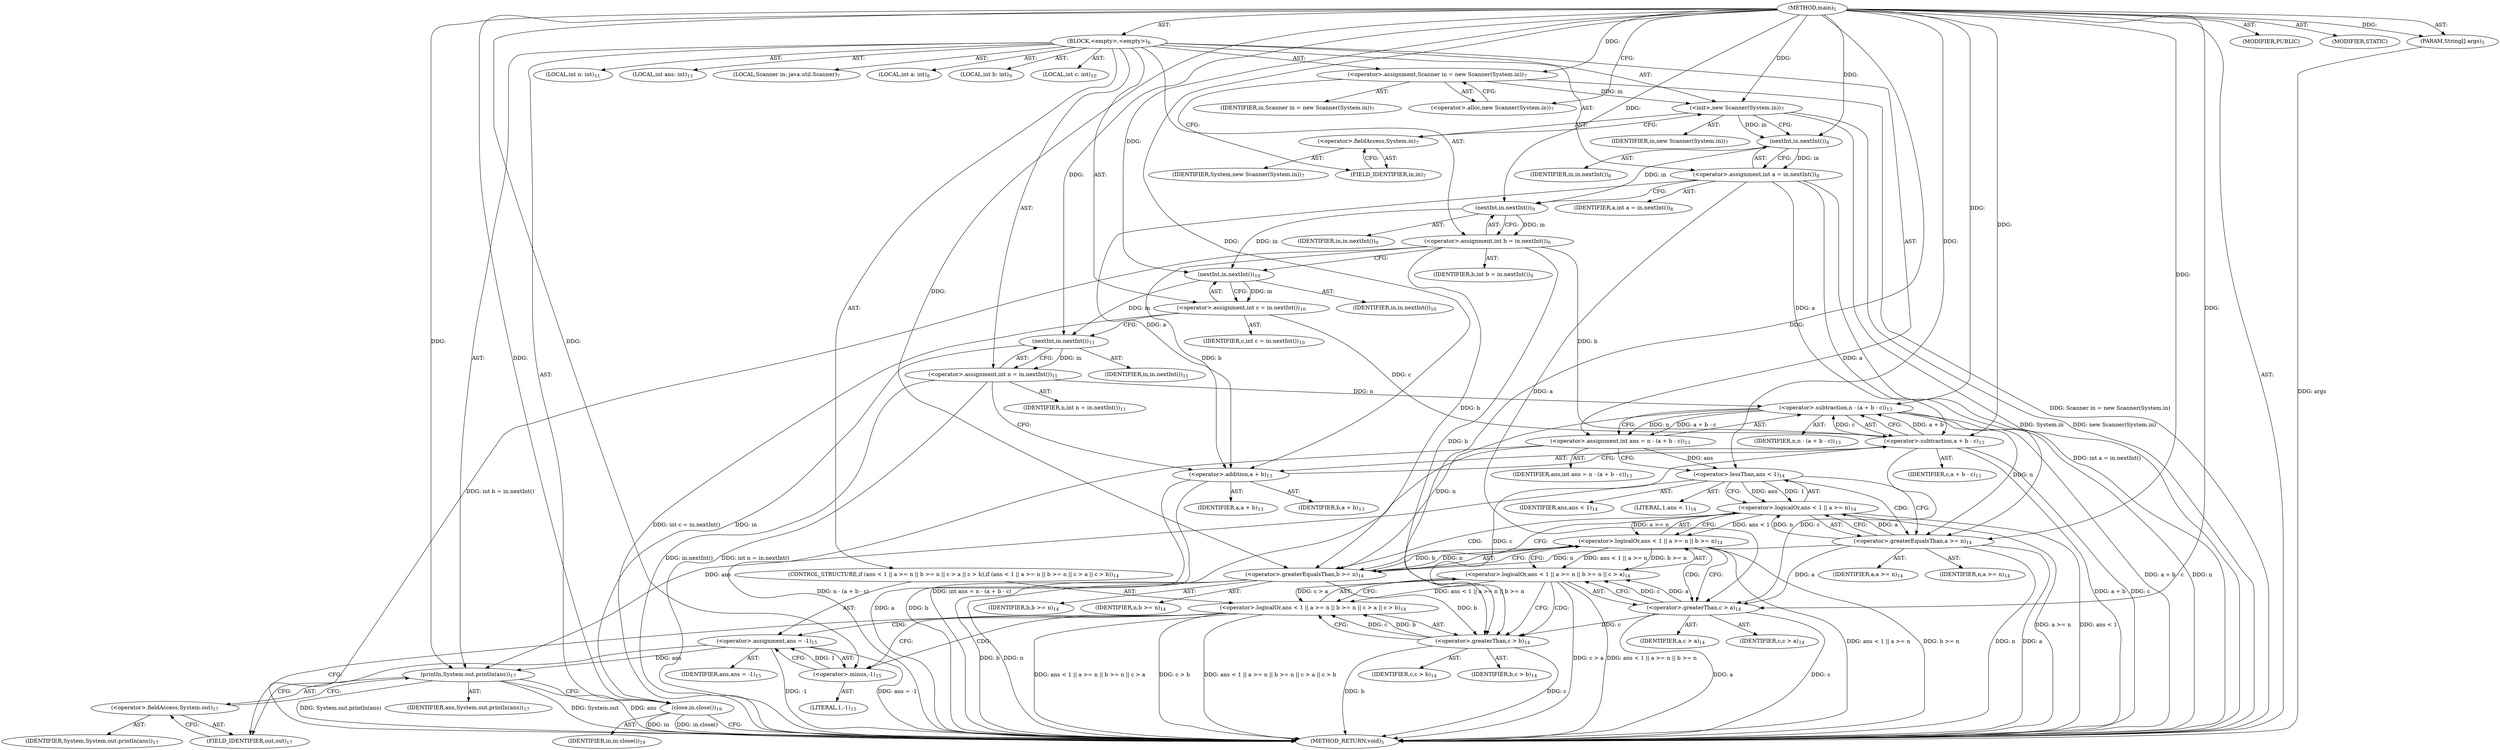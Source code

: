 digraph "main" {  
"19" [label = <(METHOD,main)<SUB>5</SUB>> ]
"20" [label = <(PARAM,String[] args)<SUB>5</SUB>> ]
"21" [label = <(BLOCK,&lt;empty&gt;,&lt;empty&gt;)<SUB>6</SUB>> ]
"4" [label = <(LOCAL,Scanner in: java.util.Scanner)<SUB>7</SUB>> ]
"22" [label = <(&lt;operator&gt;.assignment,Scanner in = new Scanner(System.in))<SUB>7</SUB>> ]
"23" [label = <(IDENTIFIER,in,Scanner in = new Scanner(System.in))<SUB>7</SUB>> ]
"24" [label = <(&lt;operator&gt;.alloc,new Scanner(System.in))<SUB>7</SUB>> ]
"25" [label = <(&lt;init&gt;,new Scanner(System.in))<SUB>7</SUB>> ]
"3" [label = <(IDENTIFIER,in,new Scanner(System.in))<SUB>7</SUB>> ]
"26" [label = <(&lt;operator&gt;.fieldAccess,System.in)<SUB>7</SUB>> ]
"27" [label = <(IDENTIFIER,System,new Scanner(System.in))<SUB>7</SUB>> ]
"28" [label = <(FIELD_IDENTIFIER,in,in)<SUB>7</SUB>> ]
"29" [label = <(LOCAL,int a: int)<SUB>8</SUB>> ]
"30" [label = <(&lt;operator&gt;.assignment,int a = in.nextInt())<SUB>8</SUB>> ]
"31" [label = <(IDENTIFIER,a,int a = in.nextInt())<SUB>8</SUB>> ]
"32" [label = <(nextInt,in.nextInt())<SUB>8</SUB>> ]
"33" [label = <(IDENTIFIER,in,in.nextInt())<SUB>8</SUB>> ]
"34" [label = <(LOCAL,int b: int)<SUB>9</SUB>> ]
"35" [label = <(&lt;operator&gt;.assignment,int b = in.nextInt())<SUB>9</SUB>> ]
"36" [label = <(IDENTIFIER,b,int b = in.nextInt())<SUB>9</SUB>> ]
"37" [label = <(nextInt,in.nextInt())<SUB>9</SUB>> ]
"38" [label = <(IDENTIFIER,in,in.nextInt())<SUB>9</SUB>> ]
"39" [label = <(LOCAL,int c: int)<SUB>10</SUB>> ]
"40" [label = <(&lt;operator&gt;.assignment,int c = in.nextInt())<SUB>10</SUB>> ]
"41" [label = <(IDENTIFIER,c,int c = in.nextInt())<SUB>10</SUB>> ]
"42" [label = <(nextInt,in.nextInt())<SUB>10</SUB>> ]
"43" [label = <(IDENTIFIER,in,in.nextInt())<SUB>10</SUB>> ]
"44" [label = <(LOCAL,int n: int)<SUB>11</SUB>> ]
"45" [label = <(&lt;operator&gt;.assignment,int n = in.nextInt())<SUB>11</SUB>> ]
"46" [label = <(IDENTIFIER,n,int n = in.nextInt())<SUB>11</SUB>> ]
"47" [label = <(nextInt,in.nextInt())<SUB>11</SUB>> ]
"48" [label = <(IDENTIFIER,in,in.nextInt())<SUB>11</SUB>> ]
"49" [label = <(LOCAL,int ans: int)<SUB>13</SUB>> ]
"50" [label = <(&lt;operator&gt;.assignment,int ans = n - (a + b - c))<SUB>13</SUB>> ]
"51" [label = <(IDENTIFIER,ans,int ans = n - (a + b - c))<SUB>13</SUB>> ]
"52" [label = <(&lt;operator&gt;.subtraction,n - (a + b - c))<SUB>13</SUB>> ]
"53" [label = <(IDENTIFIER,n,n - (a + b - c))<SUB>13</SUB>> ]
"54" [label = <(&lt;operator&gt;.subtraction,a + b - c)<SUB>13</SUB>> ]
"55" [label = <(&lt;operator&gt;.addition,a + b)<SUB>13</SUB>> ]
"56" [label = <(IDENTIFIER,a,a + b)<SUB>13</SUB>> ]
"57" [label = <(IDENTIFIER,b,a + b)<SUB>13</SUB>> ]
"58" [label = <(IDENTIFIER,c,a + b - c)<SUB>13</SUB>> ]
"59" [label = <(CONTROL_STRUCTURE,if (ans &lt; 1 || a &gt;= n || b &gt;= n || c &gt; a || c &gt; b),if (ans &lt; 1 || a &gt;= n || b &gt;= n || c &gt; a || c &gt; b))<SUB>14</SUB>> ]
"60" [label = <(&lt;operator&gt;.logicalOr,ans &lt; 1 || a &gt;= n || b &gt;= n || c &gt; a || c &gt; b)<SUB>14</SUB>> ]
"61" [label = <(&lt;operator&gt;.logicalOr,ans &lt; 1 || a &gt;= n || b &gt;= n || c &gt; a)<SUB>14</SUB>> ]
"62" [label = <(&lt;operator&gt;.logicalOr,ans &lt; 1 || a &gt;= n || b &gt;= n)<SUB>14</SUB>> ]
"63" [label = <(&lt;operator&gt;.logicalOr,ans &lt; 1 || a &gt;= n)<SUB>14</SUB>> ]
"64" [label = <(&lt;operator&gt;.lessThan,ans &lt; 1)<SUB>14</SUB>> ]
"65" [label = <(IDENTIFIER,ans,ans &lt; 1)<SUB>14</SUB>> ]
"66" [label = <(LITERAL,1,ans &lt; 1)<SUB>14</SUB>> ]
"67" [label = <(&lt;operator&gt;.greaterEqualsThan,a &gt;= n)<SUB>14</SUB>> ]
"68" [label = <(IDENTIFIER,a,a &gt;= n)<SUB>14</SUB>> ]
"69" [label = <(IDENTIFIER,n,a &gt;= n)<SUB>14</SUB>> ]
"70" [label = <(&lt;operator&gt;.greaterEqualsThan,b &gt;= n)<SUB>14</SUB>> ]
"71" [label = <(IDENTIFIER,b,b &gt;= n)<SUB>14</SUB>> ]
"72" [label = <(IDENTIFIER,n,b &gt;= n)<SUB>14</SUB>> ]
"73" [label = <(&lt;operator&gt;.greaterThan,c &gt; a)<SUB>14</SUB>> ]
"74" [label = <(IDENTIFIER,c,c &gt; a)<SUB>14</SUB>> ]
"75" [label = <(IDENTIFIER,a,c &gt; a)<SUB>14</SUB>> ]
"76" [label = <(&lt;operator&gt;.greaterThan,c &gt; b)<SUB>14</SUB>> ]
"77" [label = <(IDENTIFIER,c,c &gt; b)<SUB>14</SUB>> ]
"78" [label = <(IDENTIFIER,b,c &gt; b)<SUB>14</SUB>> ]
"79" [label = <(&lt;operator&gt;.assignment,ans = -1)<SUB>15</SUB>> ]
"80" [label = <(IDENTIFIER,ans,ans = -1)<SUB>15</SUB>> ]
"81" [label = <(&lt;operator&gt;.minus,-1)<SUB>15</SUB>> ]
"82" [label = <(LITERAL,1,-1)<SUB>15</SUB>> ]
"83" [label = <(println,System.out.println(ans))<SUB>17</SUB>> ]
"84" [label = <(&lt;operator&gt;.fieldAccess,System.out)<SUB>17</SUB>> ]
"85" [label = <(IDENTIFIER,System,System.out.println(ans))<SUB>17</SUB>> ]
"86" [label = <(FIELD_IDENTIFIER,out,out)<SUB>17</SUB>> ]
"87" [label = <(IDENTIFIER,ans,System.out.println(ans))<SUB>17</SUB>> ]
"88" [label = <(close,in.close())<SUB>19</SUB>> ]
"89" [label = <(IDENTIFIER,in,in.close())<SUB>19</SUB>> ]
"90" [label = <(MODIFIER,PUBLIC)> ]
"91" [label = <(MODIFIER,STATIC)> ]
"92" [label = <(METHOD_RETURN,void)<SUB>5</SUB>> ]
  "19" -> "20"  [ label = "AST: "] 
  "19" -> "21"  [ label = "AST: "] 
  "19" -> "90"  [ label = "AST: "] 
  "19" -> "91"  [ label = "AST: "] 
  "19" -> "92"  [ label = "AST: "] 
  "21" -> "4"  [ label = "AST: "] 
  "21" -> "22"  [ label = "AST: "] 
  "21" -> "25"  [ label = "AST: "] 
  "21" -> "29"  [ label = "AST: "] 
  "21" -> "30"  [ label = "AST: "] 
  "21" -> "34"  [ label = "AST: "] 
  "21" -> "35"  [ label = "AST: "] 
  "21" -> "39"  [ label = "AST: "] 
  "21" -> "40"  [ label = "AST: "] 
  "21" -> "44"  [ label = "AST: "] 
  "21" -> "45"  [ label = "AST: "] 
  "21" -> "49"  [ label = "AST: "] 
  "21" -> "50"  [ label = "AST: "] 
  "21" -> "59"  [ label = "AST: "] 
  "21" -> "83"  [ label = "AST: "] 
  "21" -> "88"  [ label = "AST: "] 
  "22" -> "23"  [ label = "AST: "] 
  "22" -> "24"  [ label = "AST: "] 
  "25" -> "3"  [ label = "AST: "] 
  "25" -> "26"  [ label = "AST: "] 
  "26" -> "27"  [ label = "AST: "] 
  "26" -> "28"  [ label = "AST: "] 
  "30" -> "31"  [ label = "AST: "] 
  "30" -> "32"  [ label = "AST: "] 
  "32" -> "33"  [ label = "AST: "] 
  "35" -> "36"  [ label = "AST: "] 
  "35" -> "37"  [ label = "AST: "] 
  "37" -> "38"  [ label = "AST: "] 
  "40" -> "41"  [ label = "AST: "] 
  "40" -> "42"  [ label = "AST: "] 
  "42" -> "43"  [ label = "AST: "] 
  "45" -> "46"  [ label = "AST: "] 
  "45" -> "47"  [ label = "AST: "] 
  "47" -> "48"  [ label = "AST: "] 
  "50" -> "51"  [ label = "AST: "] 
  "50" -> "52"  [ label = "AST: "] 
  "52" -> "53"  [ label = "AST: "] 
  "52" -> "54"  [ label = "AST: "] 
  "54" -> "55"  [ label = "AST: "] 
  "54" -> "58"  [ label = "AST: "] 
  "55" -> "56"  [ label = "AST: "] 
  "55" -> "57"  [ label = "AST: "] 
  "59" -> "60"  [ label = "AST: "] 
  "59" -> "79"  [ label = "AST: "] 
  "60" -> "61"  [ label = "AST: "] 
  "60" -> "76"  [ label = "AST: "] 
  "61" -> "62"  [ label = "AST: "] 
  "61" -> "73"  [ label = "AST: "] 
  "62" -> "63"  [ label = "AST: "] 
  "62" -> "70"  [ label = "AST: "] 
  "63" -> "64"  [ label = "AST: "] 
  "63" -> "67"  [ label = "AST: "] 
  "64" -> "65"  [ label = "AST: "] 
  "64" -> "66"  [ label = "AST: "] 
  "67" -> "68"  [ label = "AST: "] 
  "67" -> "69"  [ label = "AST: "] 
  "70" -> "71"  [ label = "AST: "] 
  "70" -> "72"  [ label = "AST: "] 
  "73" -> "74"  [ label = "AST: "] 
  "73" -> "75"  [ label = "AST: "] 
  "76" -> "77"  [ label = "AST: "] 
  "76" -> "78"  [ label = "AST: "] 
  "79" -> "80"  [ label = "AST: "] 
  "79" -> "81"  [ label = "AST: "] 
  "81" -> "82"  [ label = "AST: "] 
  "83" -> "84"  [ label = "AST: "] 
  "83" -> "87"  [ label = "AST: "] 
  "84" -> "85"  [ label = "AST: "] 
  "84" -> "86"  [ label = "AST: "] 
  "88" -> "89"  [ label = "AST: "] 
  "22" -> "28"  [ label = "CFG: "] 
  "25" -> "32"  [ label = "CFG: "] 
  "30" -> "37"  [ label = "CFG: "] 
  "35" -> "42"  [ label = "CFG: "] 
  "40" -> "47"  [ label = "CFG: "] 
  "45" -> "55"  [ label = "CFG: "] 
  "50" -> "64"  [ label = "CFG: "] 
  "83" -> "88"  [ label = "CFG: "] 
  "88" -> "92"  [ label = "CFG: "] 
  "24" -> "22"  [ label = "CFG: "] 
  "26" -> "25"  [ label = "CFG: "] 
  "32" -> "30"  [ label = "CFG: "] 
  "37" -> "35"  [ label = "CFG: "] 
  "42" -> "40"  [ label = "CFG: "] 
  "47" -> "45"  [ label = "CFG: "] 
  "52" -> "50"  [ label = "CFG: "] 
  "60" -> "81"  [ label = "CFG: "] 
  "60" -> "86"  [ label = "CFG: "] 
  "79" -> "86"  [ label = "CFG: "] 
  "84" -> "83"  [ label = "CFG: "] 
  "28" -> "26"  [ label = "CFG: "] 
  "54" -> "52"  [ label = "CFG: "] 
  "61" -> "60"  [ label = "CFG: "] 
  "61" -> "76"  [ label = "CFG: "] 
  "76" -> "60"  [ label = "CFG: "] 
  "81" -> "79"  [ label = "CFG: "] 
  "86" -> "84"  [ label = "CFG: "] 
  "55" -> "54"  [ label = "CFG: "] 
  "62" -> "61"  [ label = "CFG: "] 
  "62" -> "73"  [ label = "CFG: "] 
  "73" -> "61"  [ label = "CFG: "] 
  "63" -> "62"  [ label = "CFG: "] 
  "63" -> "70"  [ label = "CFG: "] 
  "70" -> "62"  [ label = "CFG: "] 
  "64" -> "63"  [ label = "CFG: "] 
  "64" -> "67"  [ label = "CFG: "] 
  "67" -> "63"  [ label = "CFG: "] 
  "19" -> "24"  [ label = "CFG: "] 
  "20" -> "92"  [ label = "DDG: args"] 
  "22" -> "92"  [ label = "DDG: Scanner in = new Scanner(System.in)"] 
  "25" -> "92"  [ label = "DDG: System.in"] 
  "25" -> "92"  [ label = "DDG: new Scanner(System.in)"] 
  "30" -> "92"  [ label = "DDG: int a = in.nextInt()"] 
  "35" -> "92"  [ label = "DDG: int b = in.nextInt()"] 
  "40" -> "92"  [ label = "DDG: int c = in.nextInt()"] 
  "45" -> "92"  [ label = "DDG: in.nextInt()"] 
  "45" -> "92"  [ label = "DDG: int n = in.nextInt()"] 
  "52" -> "92"  [ label = "DDG: n"] 
  "55" -> "92"  [ label = "DDG: a"] 
  "55" -> "92"  [ label = "DDG: b"] 
  "54" -> "92"  [ label = "DDG: a + b"] 
  "54" -> "92"  [ label = "DDG: c"] 
  "52" -> "92"  [ label = "DDG: a + b - c"] 
  "50" -> "92"  [ label = "DDG: n - (a + b - c)"] 
  "50" -> "92"  [ label = "DDG: int ans = n - (a + b - c)"] 
  "63" -> "92"  [ label = "DDG: ans &lt; 1"] 
  "67" -> "92"  [ label = "DDG: a"] 
  "67" -> "92"  [ label = "DDG: n"] 
  "63" -> "92"  [ label = "DDG: a &gt;= n"] 
  "62" -> "92"  [ label = "DDG: ans &lt; 1 || a &gt;= n"] 
  "70" -> "92"  [ label = "DDG: b"] 
  "70" -> "92"  [ label = "DDG: n"] 
  "62" -> "92"  [ label = "DDG: b &gt;= n"] 
  "61" -> "92"  [ label = "DDG: ans &lt; 1 || a &gt;= n || b &gt;= n"] 
  "73" -> "92"  [ label = "DDG: c"] 
  "73" -> "92"  [ label = "DDG: a"] 
  "61" -> "92"  [ label = "DDG: c &gt; a"] 
  "60" -> "92"  [ label = "DDG: ans &lt; 1 || a &gt;= n || b &gt;= n || c &gt; a"] 
  "76" -> "92"  [ label = "DDG: c"] 
  "76" -> "92"  [ label = "DDG: b"] 
  "60" -> "92"  [ label = "DDG: c &gt; b"] 
  "60" -> "92"  [ label = "DDG: ans &lt; 1 || a &gt;= n || b &gt;= n || c &gt; a || c &gt; b"] 
  "79" -> "92"  [ label = "DDG: -1"] 
  "79" -> "92"  [ label = "DDG: ans = -1"] 
  "83" -> "92"  [ label = "DDG: System.out"] 
  "83" -> "92"  [ label = "DDG: ans"] 
  "83" -> "92"  [ label = "DDG: System.out.println(ans)"] 
  "88" -> "92"  [ label = "DDG: in"] 
  "88" -> "92"  [ label = "DDG: in.close()"] 
  "19" -> "20"  [ label = "DDG: "] 
  "19" -> "22"  [ label = "DDG: "] 
  "32" -> "30"  [ label = "DDG: in"] 
  "37" -> "35"  [ label = "DDG: in"] 
  "42" -> "40"  [ label = "DDG: in"] 
  "47" -> "45"  [ label = "DDG: in"] 
  "52" -> "50"  [ label = "DDG: n"] 
  "52" -> "50"  [ label = "DDG: a + b - c"] 
  "22" -> "25"  [ label = "DDG: in"] 
  "19" -> "25"  [ label = "DDG: "] 
  "81" -> "79"  [ label = "DDG: 1"] 
  "64" -> "83"  [ label = "DDG: ans"] 
  "79" -> "83"  [ label = "DDG: ans"] 
  "19" -> "83"  [ label = "DDG: "] 
  "47" -> "88"  [ label = "DDG: in"] 
  "19" -> "88"  [ label = "DDG: "] 
  "25" -> "32"  [ label = "DDG: in"] 
  "19" -> "32"  [ label = "DDG: "] 
  "32" -> "37"  [ label = "DDG: in"] 
  "19" -> "37"  [ label = "DDG: "] 
  "37" -> "42"  [ label = "DDG: in"] 
  "19" -> "42"  [ label = "DDG: "] 
  "42" -> "47"  [ label = "DDG: in"] 
  "19" -> "47"  [ label = "DDG: "] 
  "45" -> "52"  [ label = "DDG: n"] 
  "19" -> "52"  [ label = "DDG: "] 
  "54" -> "52"  [ label = "DDG: a + b"] 
  "54" -> "52"  [ label = "DDG: c"] 
  "61" -> "60"  [ label = "DDG: ans &lt; 1 || a &gt;= n || b &gt;= n"] 
  "61" -> "60"  [ label = "DDG: c &gt; a"] 
  "76" -> "60"  [ label = "DDG: c"] 
  "76" -> "60"  [ label = "DDG: b"] 
  "30" -> "54"  [ label = "DDG: a"] 
  "19" -> "54"  [ label = "DDG: "] 
  "35" -> "54"  [ label = "DDG: b"] 
  "40" -> "54"  [ label = "DDG: c"] 
  "62" -> "61"  [ label = "DDG: ans &lt; 1 || a &gt;= n"] 
  "62" -> "61"  [ label = "DDG: b &gt;= n"] 
  "73" -> "61"  [ label = "DDG: c"] 
  "73" -> "61"  [ label = "DDG: a"] 
  "54" -> "76"  [ label = "DDG: c"] 
  "73" -> "76"  [ label = "DDG: c"] 
  "19" -> "76"  [ label = "DDG: "] 
  "70" -> "76"  [ label = "DDG: b"] 
  "35" -> "76"  [ label = "DDG: b"] 
  "19" -> "81"  [ label = "DDG: "] 
  "30" -> "55"  [ label = "DDG: a"] 
  "19" -> "55"  [ label = "DDG: "] 
  "35" -> "55"  [ label = "DDG: b"] 
  "63" -> "62"  [ label = "DDG: ans &lt; 1"] 
  "63" -> "62"  [ label = "DDG: a &gt;= n"] 
  "70" -> "62"  [ label = "DDG: b"] 
  "70" -> "62"  [ label = "DDG: n"] 
  "54" -> "73"  [ label = "DDG: c"] 
  "19" -> "73"  [ label = "DDG: "] 
  "67" -> "73"  [ label = "DDG: a"] 
  "30" -> "73"  [ label = "DDG: a"] 
  "64" -> "63"  [ label = "DDG: ans"] 
  "64" -> "63"  [ label = "DDG: 1"] 
  "67" -> "63"  [ label = "DDG: a"] 
  "67" -> "63"  [ label = "DDG: n"] 
  "19" -> "70"  [ label = "DDG: "] 
  "35" -> "70"  [ label = "DDG: b"] 
  "52" -> "70"  [ label = "DDG: n"] 
  "67" -> "70"  [ label = "DDG: n"] 
  "50" -> "64"  [ label = "DDG: ans"] 
  "19" -> "64"  [ label = "DDG: "] 
  "19" -> "67"  [ label = "DDG: "] 
  "30" -> "67"  [ label = "DDG: a"] 
  "52" -> "67"  [ label = "DDG: n"] 
  "60" -> "81"  [ label = "CDG: "] 
  "60" -> "79"  [ label = "CDG: "] 
  "61" -> "76"  [ label = "CDG: "] 
  "62" -> "73"  [ label = "CDG: "] 
  "63" -> "70"  [ label = "CDG: "] 
  "64" -> "67"  [ label = "CDG: "] 
}
